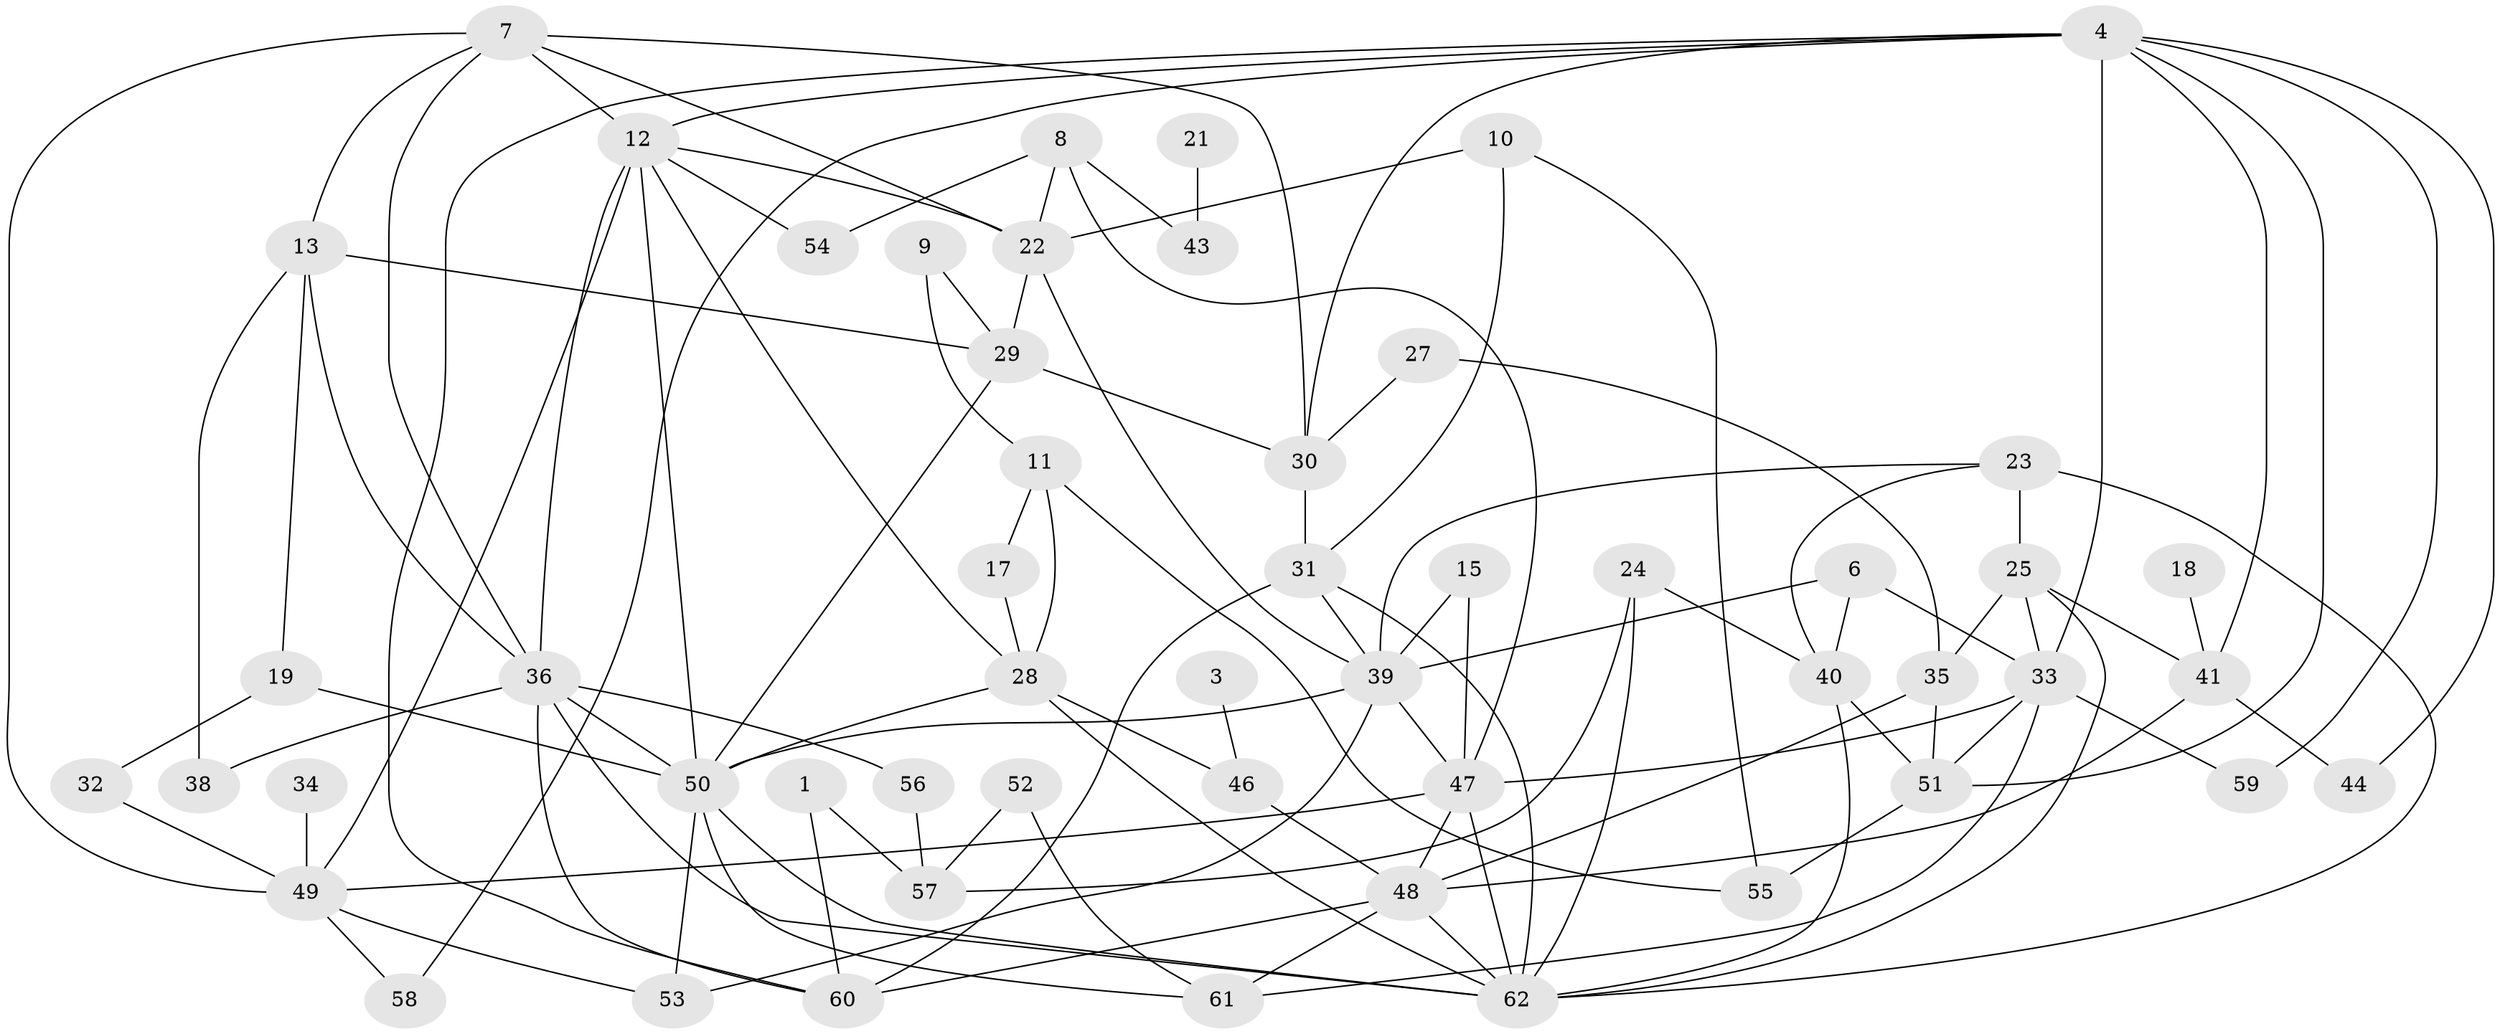 // original degree distribution, {4: 0.13008130081300814, 2: 0.23577235772357724, 1: 0.17886178861788618, 5: 0.11382113821138211, 6: 0.056910569105691054, 3: 0.1951219512195122, 0: 0.056910569105691054, 8: 0.016260162601626018, 7: 0.016260162601626018}
// Generated by graph-tools (version 1.1) at 2025/00/03/09/25 03:00:47]
// undirected, 53 vertices, 110 edges
graph export_dot {
graph [start="1"]
  node [color=gray90,style=filled];
  1;
  3;
  4;
  6;
  7;
  8;
  9;
  10;
  11;
  12;
  13;
  15;
  17;
  18;
  19;
  21;
  22;
  23;
  24;
  25;
  27;
  28;
  29;
  30;
  31;
  32;
  33;
  34;
  35;
  36;
  38;
  39;
  40;
  41;
  43;
  44;
  46;
  47;
  48;
  49;
  50;
  51;
  52;
  53;
  54;
  55;
  56;
  57;
  58;
  59;
  60;
  61;
  62;
  1 -- 57 [weight=1.0];
  1 -- 60 [weight=1.0];
  3 -- 46 [weight=1.0];
  4 -- 12 [weight=1.0];
  4 -- 30 [weight=1.0];
  4 -- 33 [weight=2.0];
  4 -- 41 [weight=1.0];
  4 -- 44 [weight=1.0];
  4 -- 51 [weight=1.0];
  4 -- 58 [weight=1.0];
  4 -- 59 [weight=1.0];
  4 -- 60 [weight=1.0];
  6 -- 33 [weight=1.0];
  6 -- 39 [weight=1.0];
  6 -- 40 [weight=1.0];
  7 -- 12 [weight=1.0];
  7 -- 13 [weight=1.0];
  7 -- 22 [weight=1.0];
  7 -- 30 [weight=2.0];
  7 -- 36 [weight=1.0];
  7 -- 49 [weight=2.0];
  8 -- 22 [weight=1.0];
  8 -- 43 [weight=1.0];
  8 -- 47 [weight=1.0];
  8 -- 54 [weight=1.0];
  9 -- 11 [weight=1.0];
  9 -- 29 [weight=1.0];
  10 -- 22 [weight=1.0];
  10 -- 31 [weight=1.0];
  10 -- 55 [weight=1.0];
  11 -- 17 [weight=1.0];
  11 -- 28 [weight=1.0];
  11 -- 55 [weight=1.0];
  12 -- 22 [weight=1.0];
  12 -- 28 [weight=1.0];
  12 -- 36 [weight=1.0];
  12 -- 49 [weight=1.0];
  12 -- 50 [weight=1.0];
  12 -- 54 [weight=1.0];
  13 -- 19 [weight=1.0];
  13 -- 29 [weight=1.0];
  13 -- 36 [weight=1.0];
  13 -- 38 [weight=1.0];
  15 -- 39 [weight=1.0];
  15 -- 47 [weight=1.0];
  17 -- 28 [weight=1.0];
  18 -- 41 [weight=1.0];
  19 -- 32 [weight=1.0];
  19 -- 50 [weight=1.0];
  21 -- 43 [weight=1.0];
  22 -- 29 [weight=1.0];
  22 -- 39 [weight=1.0];
  23 -- 25 [weight=1.0];
  23 -- 39 [weight=1.0];
  23 -- 40 [weight=1.0];
  23 -- 62 [weight=1.0];
  24 -- 40 [weight=1.0];
  24 -- 57 [weight=1.0];
  24 -- 62 [weight=1.0];
  25 -- 33 [weight=1.0];
  25 -- 35 [weight=1.0];
  25 -- 41 [weight=1.0];
  25 -- 62 [weight=1.0];
  27 -- 30 [weight=1.0];
  27 -- 35 [weight=1.0];
  28 -- 46 [weight=1.0];
  28 -- 50 [weight=1.0];
  28 -- 62 [weight=1.0];
  29 -- 30 [weight=1.0];
  29 -- 50 [weight=1.0];
  30 -- 31 [weight=1.0];
  31 -- 39 [weight=1.0];
  31 -- 60 [weight=1.0];
  31 -- 62 [weight=1.0];
  32 -- 49 [weight=1.0];
  33 -- 47 [weight=1.0];
  33 -- 51 [weight=1.0];
  33 -- 59 [weight=1.0];
  33 -- 61 [weight=1.0];
  34 -- 49 [weight=2.0];
  35 -- 48 [weight=1.0];
  35 -- 51 [weight=1.0];
  36 -- 38 [weight=1.0];
  36 -- 50 [weight=1.0];
  36 -- 56 [weight=2.0];
  36 -- 60 [weight=1.0];
  36 -- 62 [weight=2.0];
  39 -- 47 [weight=1.0];
  39 -- 50 [weight=1.0];
  39 -- 53 [weight=1.0];
  40 -- 51 [weight=2.0];
  40 -- 62 [weight=2.0];
  41 -- 44 [weight=1.0];
  41 -- 48 [weight=1.0];
  46 -- 48 [weight=1.0];
  47 -- 48 [weight=1.0];
  47 -- 49 [weight=1.0];
  47 -- 62 [weight=1.0];
  48 -- 60 [weight=1.0];
  48 -- 61 [weight=1.0];
  48 -- 62 [weight=1.0];
  49 -- 53 [weight=1.0];
  49 -- 58 [weight=1.0];
  50 -- 53 [weight=1.0];
  50 -- 61 [weight=1.0];
  50 -- 62 [weight=1.0];
  51 -- 55 [weight=1.0];
  52 -- 57 [weight=1.0];
  52 -- 61 [weight=1.0];
  56 -- 57 [weight=1.0];
}
